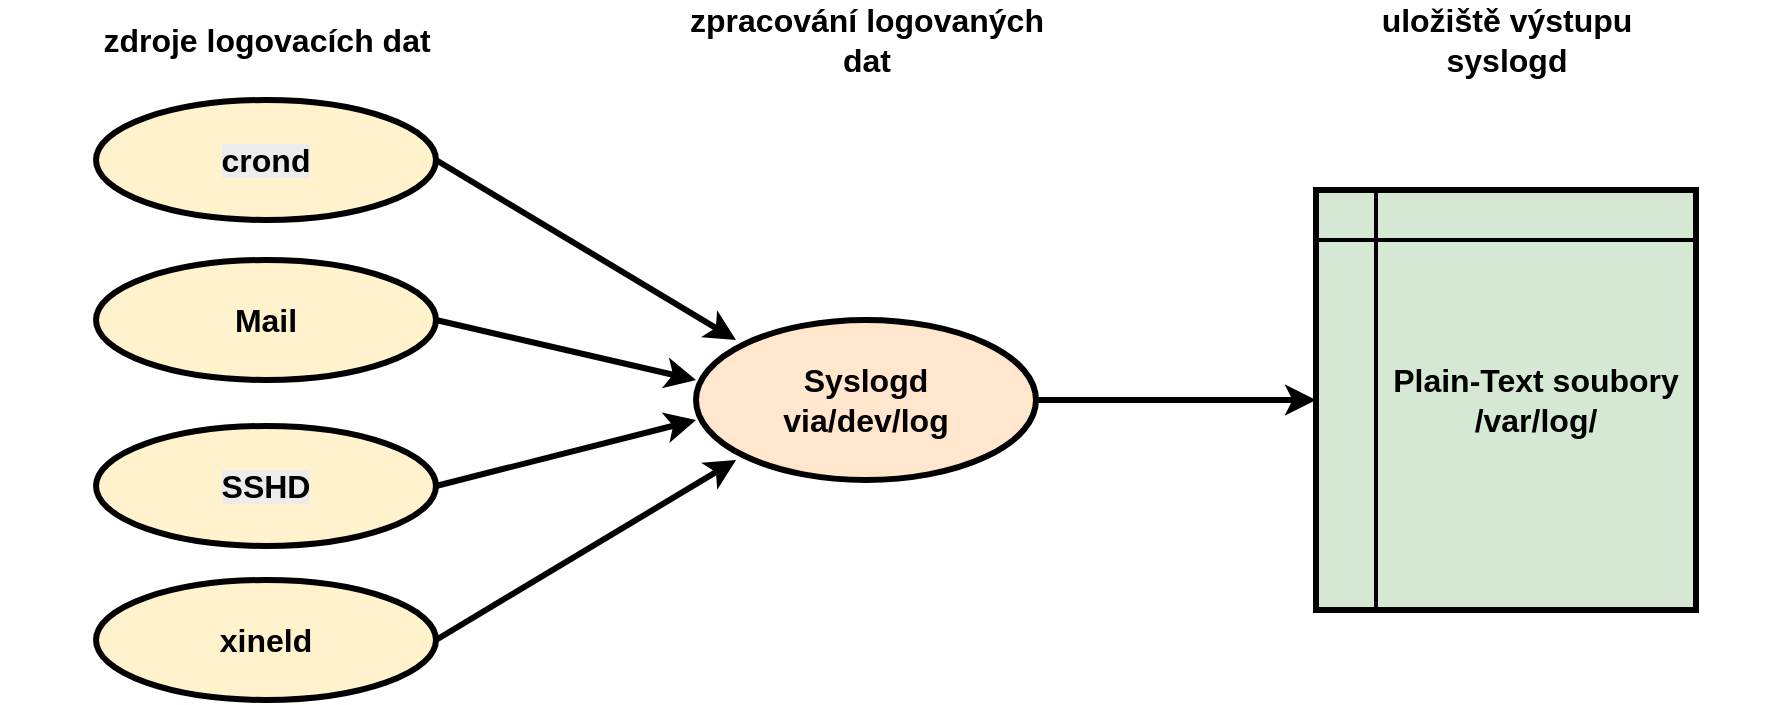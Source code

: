 <mxfile version="26.2.15">
  <diagram name="Page-1" id="l_Yt8LBe_VwCafzlYzs6">
    <mxGraphModel dx="1183" dy="828" grid="1" gridSize="10" guides="1" tooltips="1" connect="1" arrows="1" fold="1" page="1" pageScale="1" pageWidth="1169" pageHeight="827" math="0" shadow="0">
      <root>
        <mxCell id="0" />
        <mxCell id="1" parent="0" />
        <mxCell id="yng3GQq8KLOiao4veWYx-1" value="&lt;font style=&quot;font-size: 16px;&quot;&gt;&lt;b&gt;Syslogd&lt;/b&gt;&lt;/font&gt;&lt;div&gt;&lt;font style=&quot;font-size: 16px;&quot;&gt;&lt;b&gt;via/dev/log&lt;/b&gt;&lt;/font&gt;&lt;/div&gt;" style="ellipse;whiteSpace=wrap;html=1;strokeWidth=3;fillColor=#ffe6cc;strokeColor=#000000;" vertex="1" parent="1">
          <mxGeometry x="480" y="360" width="170" height="80" as="geometry" />
        </mxCell>
        <mxCell id="yng3GQq8KLOiao4veWYx-5" value="&lt;span style=&quot;font-size: 16px;&quot;&gt;&lt;b&gt;xineld&lt;/b&gt;&lt;/span&gt;" style="ellipse;whiteSpace=wrap;html=1;strokeWidth=3;fillColor=#fff2cc;strokeColor=#000000;" vertex="1" parent="1">
          <mxGeometry x="180" y="490" width="170" height="60" as="geometry" />
        </mxCell>
        <mxCell id="yng3GQq8KLOiao4veWYx-9" value="&lt;b style=&quot;font-size: 16px; color: rgb(0, 0, 0); background-color: rgb(236, 236, 236);&quot;&gt;SSHD&lt;/b&gt;" style="ellipse;whiteSpace=wrap;html=1;strokeWidth=3;fillColor=#fff2cc;strokeColor=#000000;" vertex="1" parent="1">
          <mxGeometry x="180" y="413" width="170" height="60" as="geometry" />
        </mxCell>
        <mxCell id="yng3GQq8KLOiao4veWYx-10" value="&lt;b style=&quot;font-size: 16px;&quot;&gt;Mail&lt;/b&gt;" style="ellipse;whiteSpace=wrap;html=1;strokeWidth=3;fillColor=#fff2cc;strokeColor=#000000;" vertex="1" parent="1">
          <mxGeometry x="180" y="330" width="170" height="60" as="geometry" />
        </mxCell>
        <mxCell id="yng3GQq8KLOiao4veWYx-11" value="&lt;b style=&quot;font-size: 16px; color: rgb(0, 0, 0); background-color: rgb(236, 236, 236);&quot;&gt;crond&lt;/b&gt;" style="ellipse;whiteSpace=wrap;html=1;strokeWidth=3;fillColor=#fff2cc;strokeColor=#000000;" vertex="1" parent="1">
          <mxGeometry x="180" y="250" width="170" height="60" as="geometry" />
        </mxCell>
        <mxCell id="yng3GQq8KLOiao4veWYx-12" value="" style="endArrow=classic;html=1;rounded=0;exitX=1;exitY=0.5;exitDx=0;exitDy=0;strokeWidth=3;" edge="1" parent="1" source="yng3GQq8KLOiao4veWYx-11">
          <mxGeometry width="50" height="50" relative="1" as="geometry">
            <mxPoint x="350" y="440" as="sourcePoint" />
            <mxPoint x="500" y="370" as="targetPoint" />
          </mxGeometry>
        </mxCell>
        <mxCell id="yng3GQq8KLOiao4veWYx-13" value="" style="endArrow=classic;html=1;rounded=0;exitX=1;exitY=0.5;exitDx=0;exitDy=0;entryX=0;entryY=0.375;entryDx=0;entryDy=0;strokeWidth=3;entryPerimeter=0;" edge="1" parent="1" source="yng3GQq8KLOiao4veWYx-10" target="yng3GQq8KLOiao4veWYx-1">
          <mxGeometry width="50" height="50" relative="1" as="geometry">
            <mxPoint x="350" y="440" as="sourcePoint" />
            <mxPoint x="400" y="390" as="targetPoint" />
          </mxGeometry>
        </mxCell>
        <mxCell id="yng3GQq8KLOiao4veWYx-14" value="" style="endArrow=classic;html=1;rounded=0;exitX=1;exitY=0.5;exitDx=0;exitDy=0;strokeWidth=3;entryX=0;entryY=0.625;entryDx=0;entryDy=0;entryPerimeter=0;" edge="1" parent="1" source="yng3GQq8KLOiao4veWYx-9" target="yng3GQq8KLOiao4veWYx-1">
          <mxGeometry width="50" height="50" relative="1" as="geometry">
            <mxPoint x="360" y="370" as="sourcePoint" />
            <mxPoint x="480" y="400" as="targetPoint" />
          </mxGeometry>
        </mxCell>
        <mxCell id="yng3GQq8KLOiao4veWYx-15" value="" style="endArrow=classic;html=1;rounded=0;exitX=1;exitY=0.5;exitDx=0;exitDy=0;strokeWidth=3;entryX=0.118;entryY=0.875;entryDx=0;entryDy=0;entryPerimeter=0;" edge="1" parent="1" source="yng3GQq8KLOiao4veWYx-5" target="yng3GQq8KLOiao4veWYx-1">
          <mxGeometry width="50" height="50" relative="1" as="geometry">
            <mxPoint x="360" y="290" as="sourcePoint" />
            <mxPoint x="510" y="380" as="targetPoint" />
          </mxGeometry>
        </mxCell>
        <mxCell id="yng3GQq8KLOiao4veWYx-16" value="&lt;font style=&quot;font-size: 16px;&quot;&gt;&lt;b&gt;zpracování logovaných&lt;/b&gt;&lt;/font&gt;&lt;div&gt;&lt;font style=&quot;font-size: 16px;&quot;&gt;&lt;b&gt;dat&lt;/b&gt;&lt;/font&gt;&lt;/div&gt;" style="text;html=1;align=center;verticalAlign=middle;whiteSpace=wrap;rounded=0;" vertex="1" parent="1">
          <mxGeometry x="432.5" y="200" width="265" height="40" as="geometry" />
        </mxCell>
        <mxCell id="yng3GQq8KLOiao4veWYx-17" value="" style="rounded=0;whiteSpace=wrap;html=1;strokeWidth=3;fillColor=#d5e8d4;strokeColor=#000000;" vertex="1" parent="1">
          <mxGeometry x="790" y="295" width="190" height="210" as="geometry" />
        </mxCell>
        <mxCell id="yng3GQq8KLOiao4veWYx-18" value="" style="endArrow=none;html=1;rounded=0;exitX=0.25;exitY=1;exitDx=0;exitDy=0;entryX=0.25;entryY=0;entryDx=0;entryDy=0;strokeWidth=2;" edge="1" parent="1">
          <mxGeometry width="50" height="50" relative="1" as="geometry">
            <mxPoint x="820" y="505" as="sourcePoint" />
            <mxPoint x="820" y="295" as="targetPoint" />
          </mxGeometry>
        </mxCell>
        <mxCell id="yng3GQq8KLOiao4veWYx-19" value="" style="endArrow=none;html=1;rounded=0;entryX=0.995;entryY=0.119;entryDx=0;entryDy=0;entryPerimeter=0;exitX=0;exitY=0.119;exitDx=0;exitDy=0;exitPerimeter=0;strokeWidth=2;" edge="1" parent="1" source="yng3GQq8KLOiao4veWYx-17" target="yng3GQq8KLOiao4veWYx-17">
          <mxGeometry width="50" height="50" relative="1" as="geometry">
            <mxPoint x="759.98" y="320" as="sourcePoint" />
            <mxPoint x="970" y="320.02" as="targetPoint" />
          </mxGeometry>
        </mxCell>
        <mxCell id="yng3GQq8KLOiao4veWYx-20" value="&lt;font style=&quot;font-size: 16px;&quot;&gt;&lt;b&gt;Plain-Text soubory&lt;/b&gt;&lt;/font&gt;&lt;div&gt;&lt;font style=&quot;font-size: 16px;&quot;&gt;&lt;b&gt;/var/log/&lt;/b&gt;&lt;/font&gt;&lt;/div&gt;" style="text;html=1;align=center;verticalAlign=middle;whiteSpace=wrap;rounded=0;" vertex="1" parent="1">
          <mxGeometry x="820" y="360" width="160" height="80" as="geometry" />
        </mxCell>
        <mxCell id="yng3GQq8KLOiao4veWYx-21" value="" style="endArrow=classic;html=1;rounded=0;exitX=1;exitY=0.5;exitDx=0;exitDy=0;strokeWidth=3;entryX=0;entryY=0.5;entryDx=0;entryDy=0;" edge="1" parent="1" source="yng3GQq8KLOiao4veWYx-1" target="yng3GQq8KLOiao4veWYx-17">
          <mxGeometry width="50" height="50" relative="1" as="geometry">
            <mxPoint x="620" y="370" as="sourcePoint" />
            <mxPoint x="780" y="400" as="targetPoint" />
          </mxGeometry>
        </mxCell>
        <mxCell id="yng3GQq8KLOiao4veWYx-22" value="&lt;span style=&quot;font-size: 16px;&quot;&gt;&lt;b&gt;zdroje logovacích dat&lt;/b&gt;&lt;/span&gt;" style="text;html=1;align=center;verticalAlign=middle;whiteSpace=wrap;rounded=0;" vertex="1" parent="1">
          <mxGeometry x="132.5" y="200" width="265" height="40" as="geometry" />
        </mxCell>
        <mxCell id="yng3GQq8KLOiao4veWYx-23" value="&lt;span style=&quot;font-size: 16px;&quot;&gt;&lt;b&gt;uložiště výstupu&lt;/b&gt;&lt;/span&gt;&lt;div&gt;&lt;span style=&quot;font-size: 16px;&quot;&gt;&lt;b&gt;syslogd&lt;/b&gt;&lt;/span&gt;&lt;/div&gt;" style="text;html=1;align=center;verticalAlign=middle;whiteSpace=wrap;rounded=0;" vertex="1" parent="1">
          <mxGeometry x="752.5" y="200" width="265" height="40" as="geometry" />
        </mxCell>
      </root>
    </mxGraphModel>
  </diagram>
</mxfile>

